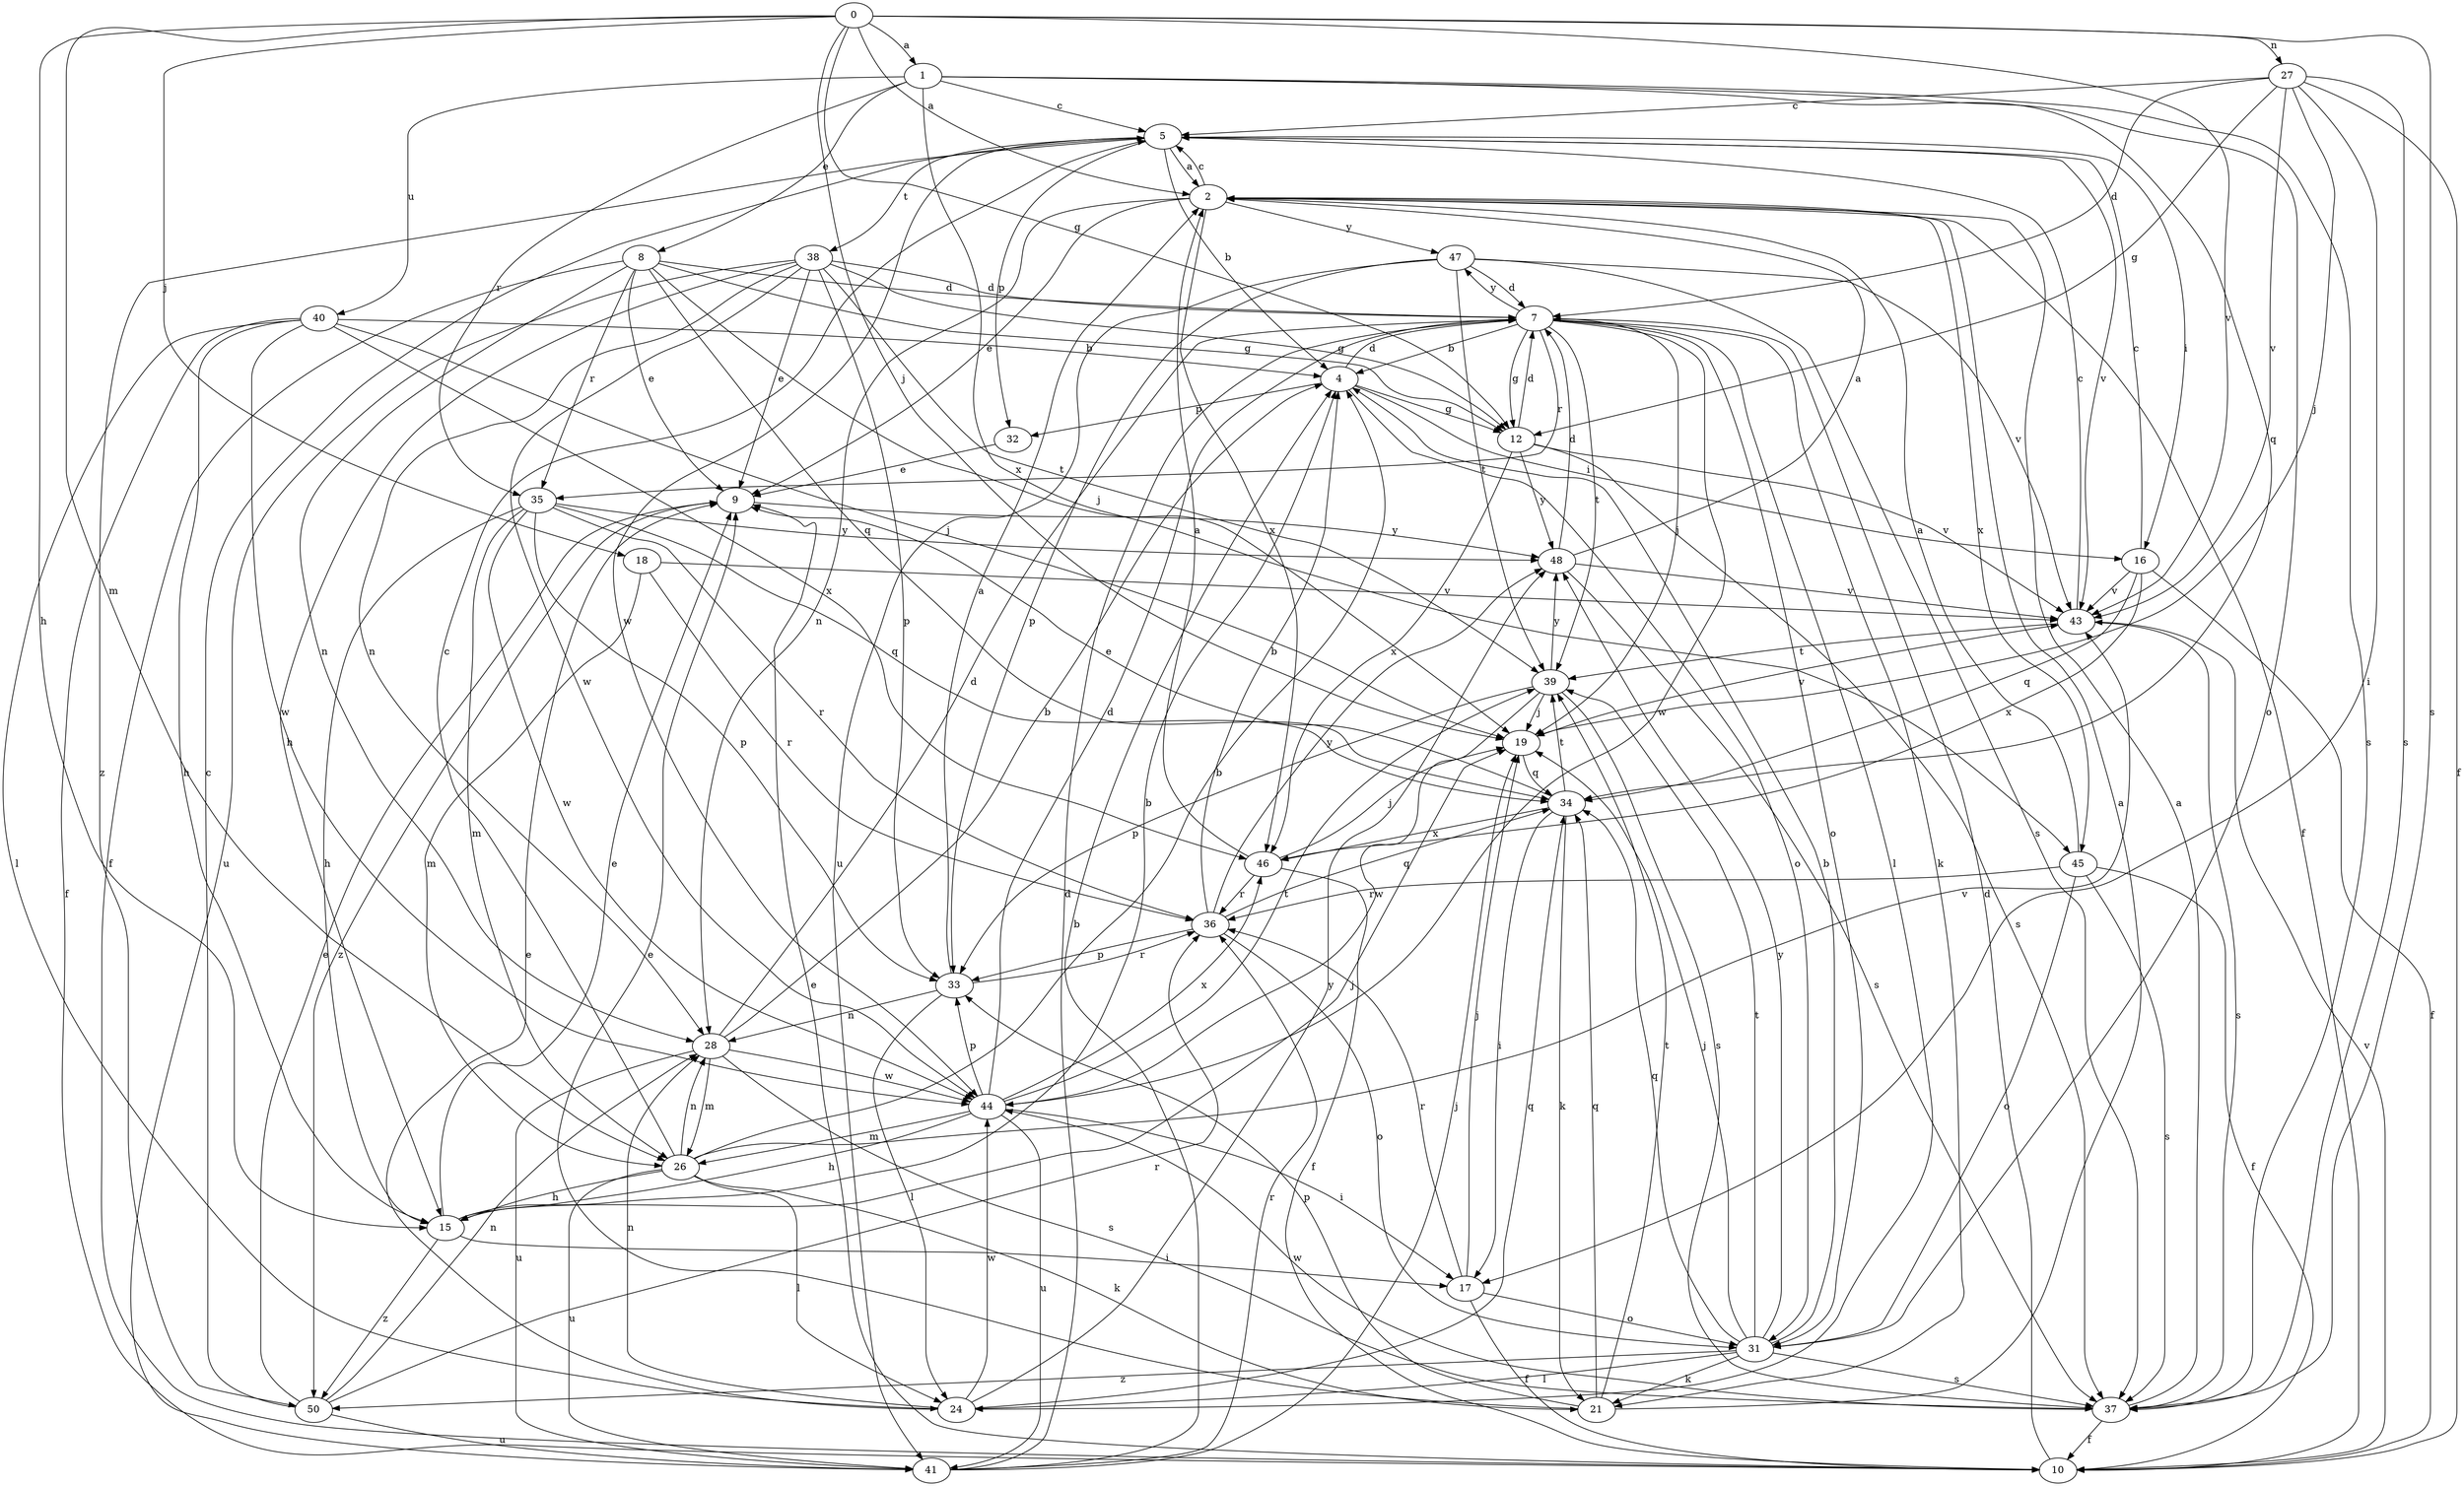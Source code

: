 strict digraph  {
0;
1;
2;
4;
5;
7;
8;
9;
10;
12;
15;
16;
17;
18;
19;
21;
24;
26;
27;
28;
31;
32;
33;
34;
35;
36;
37;
38;
39;
40;
41;
43;
44;
45;
46;
47;
48;
50;
0 -> 1  [label=a];
0 -> 2  [label=a];
0 -> 12  [label=g];
0 -> 15  [label=h];
0 -> 18  [label=j];
0 -> 19  [label=j];
0 -> 26  [label=m];
0 -> 27  [label=n];
0 -> 37  [label=s];
0 -> 43  [label=v];
1 -> 5  [label=c];
1 -> 8  [label=e];
1 -> 31  [label=o];
1 -> 34  [label=q];
1 -> 35  [label=r];
1 -> 37  [label=s];
1 -> 40  [label=u];
1 -> 45  [label=x];
2 -> 5  [label=c];
2 -> 9  [label=e];
2 -> 10  [label=f];
2 -> 28  [label=n];
2 -> 45  [label=x];
2 -> 46  [label=x];
2 -> 47  [label=y];
4 -> 7  [label=d];
4 -> 12  [label=g];
4 -> 16  [label=i];
4 -> 31  [label=o];
4 -> 32  [label=p];
5 -> 2  [label=a];
5 -> 4  [label=b];
5 -> 16  [label=i];
5 -> 32  [label=p];
5 -> 38  [label=t];
5 -> 43  [label=v];
5 -> 44  [label=w];
5 -> 50  [label=z];
7 -> 4  [label=b];
7 -> 12  [label=g];
7 -> 19  [label=j];
7 -> 21  [label=k];
7 -> 24  [label=l];
7 -> 31  [label=o];
7 -> 35  [label=r];
7 -> 39  [label=t];
7 -> 44  [label=w];
7 -> 47  [label=y];
8 -> 7  [label=d];
8 -> 9  [label=e];
8 -> 10  [label=f];
8 -> 12  [label=g];
8 -> 19  [label=j];
8 -> 28  [label=n];
8 -> 34  [label=q];
8 -> 35  [label=r];
9 -> 48  [label=y];
9 -> 50  [label=z];
10 -> 7  [label=d];
10 -> 9  [label=e];
10 -> 43  [label=v];
12 -> 7  [label=d];
12 -> 37  [label=s];
12 -> 43  [label=v];
12 -> 46  [label=x];
12 -> 48  [label=y];
15 -> 4  [label=b];
15 -> 9  [label=e];
15 -> 17  [label=i];
15 -> 19  [label=j];
15 -> 50  [label=z];
16 -> 5  [label=c];
16 -> 10  [label=f];
16 -> 34  [label=q];
16 -> 43  [label=v];
16 -> 46  [label=x];
17 -> 10  [label=f];
17 -> 19  [label=j];
17 -> 31  [label=o];
17 -> 36  [label=r];
18 -> 26  [label=m];
18 -> 36  [label=r];
18 -> 43  [label=v];
19 -> 34  [label=q];
19 -> 43  [label=v];
21 -> 2  [label=a];
21 -> 9  [label=e];
21 -> 33  [label=p];
21 -> 34  [label=q];
21 -> 39  [label=t];
24 -> 9  [label=e];
24 -> 28  [label=n];
24 -> 34  [label=q];
24 -> 44  [label=w];
24 -> 48  [label=y];
26 -> 4  [label=b];
26 -> 5  [label=c];
26 -> 15  [label=h];
26 -> 21  [label=k];
26 -> 24  [label=l];
26 -> 28  [label=n];
26 -> 41  [label=u];
26 -> 43  [label=v];
27 -> 5  [label=c];
27 -> 7  [label=d];
27 -> 10  [label=f];
27 -> 12  [label=g];
27 -> 17  [label=i];
27 -> 19  [label=j];
27 -> 37  [label=s];
27 -> 43  [label=v];
28 -> 4  [label=b];
28 -> 7  [label=d];
28 -> 26  [label=m];
28 -> 37  [label=s];
28 -> 41  [label=u];
28 -> 44  [label=w];
31 -> 4  [label=b];
31 -> 19  [label=j];
31 -> 21  [label=k];
31 -> 24  [label=l];
31 -> 34  [label=q];
31 -> 37  [label=s];
31 -> 39  [label=t];
31 -> 48  [label=y];
31 -> 50  [label=z];
32 -> 9  [label=e];
33 -> 2  [label=a];
33 -> 24  [label=l];
33 -> 28  [label=n];
33 -> 36  [label=r];
34 -> 9  [label=e];
34 -> 17  [label=i];
34 -> 21  [label=k];
34 -> 39  [label=t];
34 -> 46  [label=x];
35 -> 15  [label=h];
35 -> 26  [label=m];
35 -> 33  [label=p];
35 -> 34  [label=q];
35 -> 36  [label=r];
35 -> 44  [label=w];
35 -> 48  [label=y];
36 -> 4  [label=b];
36 -> 31  [label=o];
36 -> 33  [label=p];
36 -> 34  [label=q];
36 -> 48  [label=y];
37 -> 2  [label=a];
37 -> 10  [label=f];
37 -> 44  [label=w];
38 -> 7  [label=d];
38 -> 9  [label=e];
38 -> 12  [label=g];
38 -> 15  [label=h];
38 -> 28  [label=n];
38 -> 33  [label=p];
38 -> 39  [label=t];
38 -> 41  [label=u];
38 -> 44  [label=w];
39 -> 19  [label=j];
39 -> 33  [label=p];
39 -> 37  [label=s];
39 -> 44  [label=w];
39 -> 48  [label=y];
40 -> 4  [label=b];
40 -> 10  [label=f];
40 -> 15  [label=h];
40 -> 19  [label=j];
40 -> 24  [label=l];
40 -> 44  [label=w];
40 -> 46  [label=x];
41 -> 4  [label=b];
41 -> 7  [label=d];
41 -> 19  [label=j];
41 -> 36  [label=r];
43 -> 5  [label=c];
43 -> 37  [label=s];
43 -> 39  [label=t];
44 -> 7  [label=d];
44 -> 15  [label=h];
44 -> 17  [label=i];
44 -> 26  [label=m];
44 -> 33  [label=p];
44 -> 39  [label=t];
44 -> 41  [label=u];
44 -> 46  [label=x];
45 -> 2  [label=a];
45 -> 10  [label=f];
45 -> 31  [label=o];
45 -> 36  [label=r];
45 -> 37  [label=s];
46 -> 2  [label=a];
46 -> 10  [label=f];
46 -> 19  [label=j];
46 -> 36  [label=r];
47 -> 7  [label=d];
47 -> 33  [label=p];
47 -> 37  [label=s];
47 -> 39  [label=t];
47 -> 41  [label=u];
47 -> 43  [label=v];
48 -> 2  [label=a];
48 -> 7  [label=d];
48 -> 37  [label=s];
48 -> 43  [label=v];
50 -> 5  [label=c];
50 -> 9  [label=e];
50 -> 28  [label=n];
50 -> 36  [label=r];
50 -> 41  [label=u];
}
